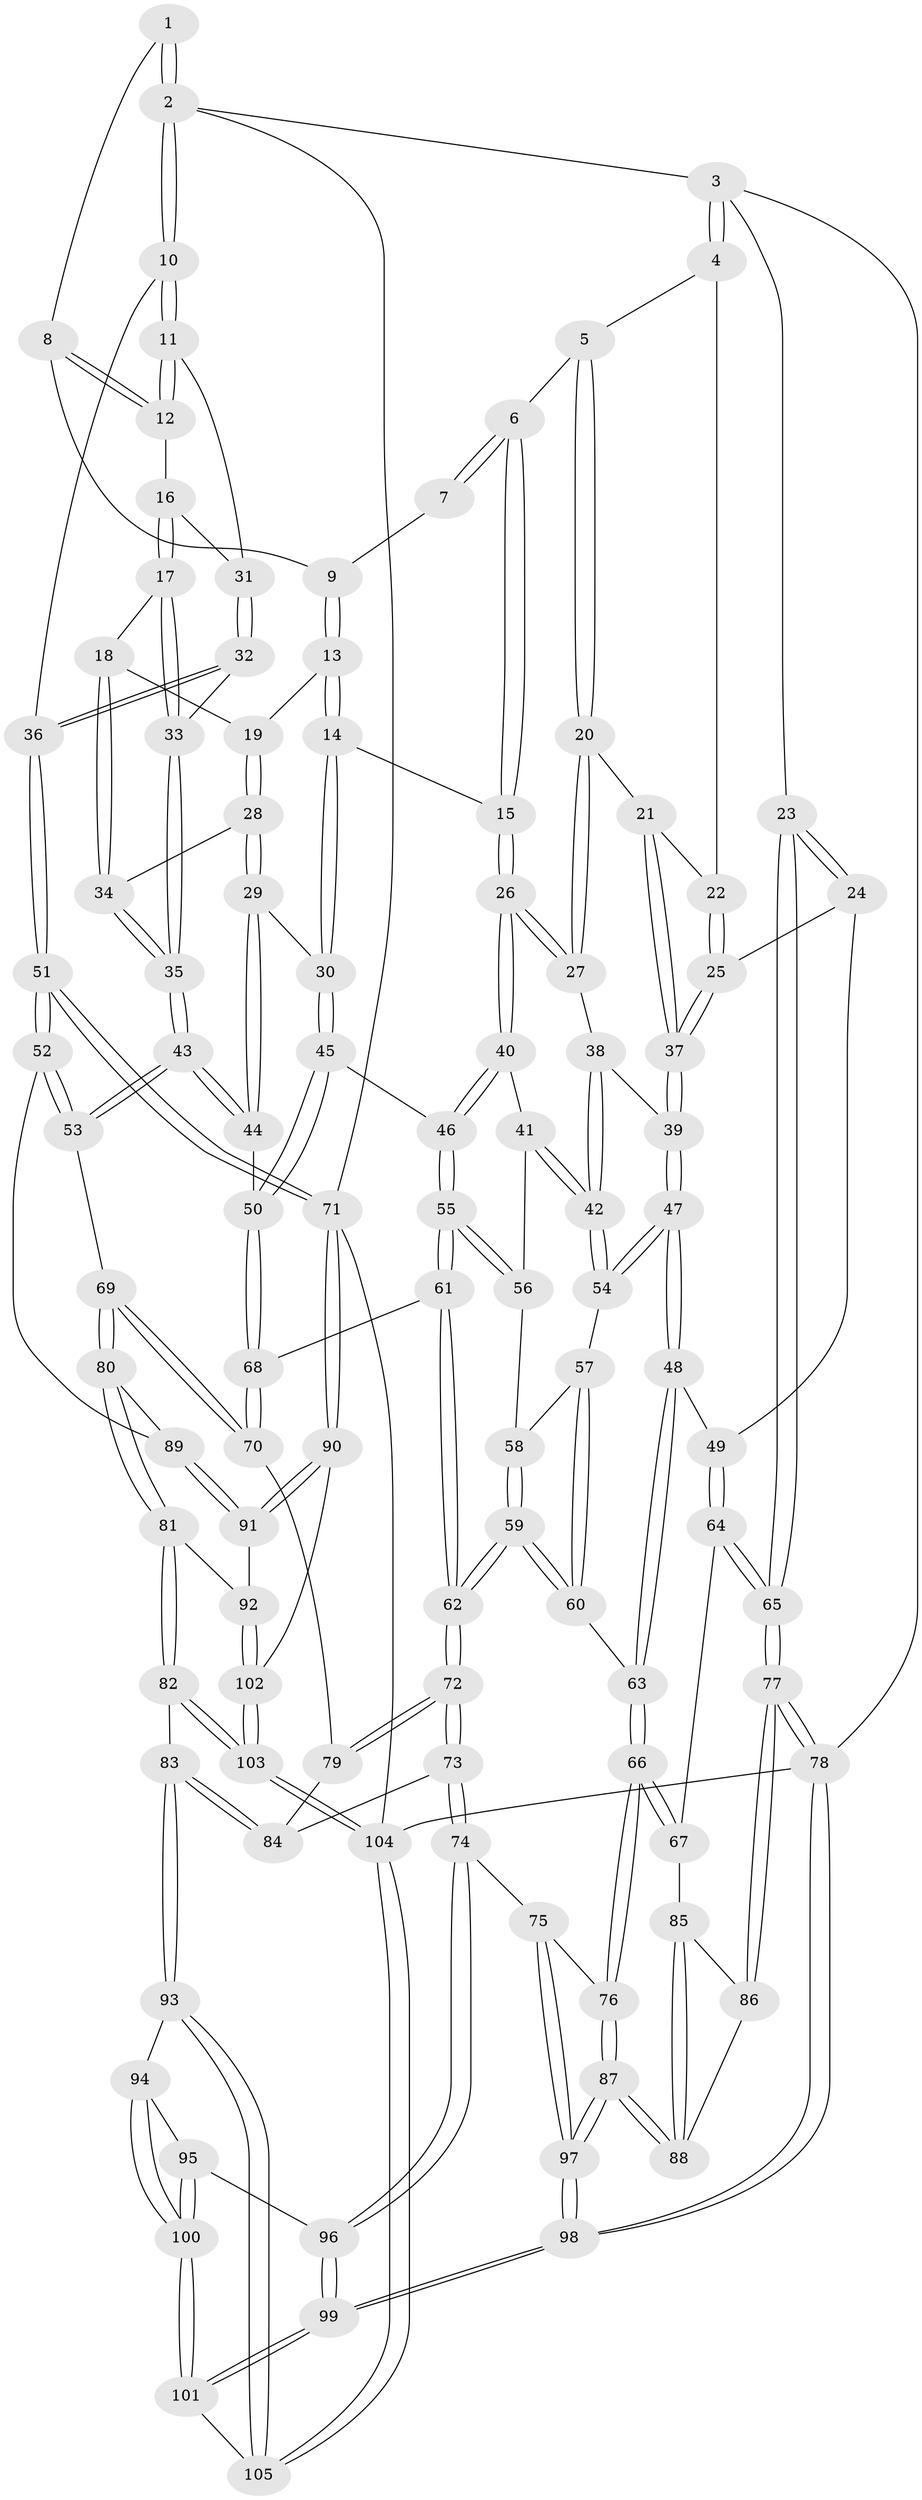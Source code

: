 // coarse degree distribution, {2: 0.11904761904761904, 4: 0.40476190476190477, 5: 0.07142857142857142, 3: 0.40476190476190477}
// Generated by graph-tools (version 1.1) at 2025/54/03/04/25 22:54:48]
// undirected, 105 vertices, 259 edges
graph export_dot {
  node [color=gray90,style=filled];
  1 [pos="+1+0"];
  2 [pos="+1+0"];
  3 [pos="+0+0"];
  4 [pos="+0.12095877787146629+0"];
  5 [pos="+0.2546003413393037+0"];
  6 [pos="+0.3540866591927299+0"];
  7 [pos="+0.685788779070841+0"];
  8 [pos="+0.8953339341595061+0.12728682753726472"];
  9 [pos="+0.729182464696475+0.122121241268179"];
  10 [pos="+1+0.23423899290266176"];
  11 [pos="+1+0.22168317279471467"];
  12 [pos="+0.8964576727053601+0.14100010464873766"];
  13 [pos="+0.7175119323287477+0.17562760621781048"];
  14 [pos="+0.6027369034707146+0.2502685355439185"];
  15 [pos="+0.4140953271723017+0.16732489472915194"];
  16 [pos="+0.868798749326632+0.22183407266910987"];
  17 [pos="+0.8482784603796126+0.23643088956845454"];
  18 [pos="+0.8348659237610154+0.23957973464739263"];
  19 [pos="+0.7899524662334821+0.22551192740120407"];
  20 [pos="+0.18033522035704316+0.27682917311363897"];
  21 [pos="+0.15761029853637792+0.2843903524645606"];
  22 [pos="+0.11210050015561712+0"];
  23 [pos="+0+0.3347833157903519"];
  24 [pos="+0.023315754411851436+0.3126193755533894"];
  25 [pos="+0.05005556846496087+0.30605056453391477"];
  26 [pos="+0.40112214818554887+0.19946895161412403"];
  27 [pos="+0.3107207267045371+0.2514430974508055"];
  28 [pos="+0.7246995587306444+0.3330782344905154"];
  29 [pos="+0.7050627887429598+0.34753685008743934"];
  30 [pos="+0.619746432921592+0.28951345658049304"];
  31 [pos="+0.9396806620605029+0.25259302074890455"];
  32 [pos="+0.9455776956833779+0.36800166543558266"];
  33 [pos="+0.9186613107008573+0.3817316541469768"];
  34 [pos="+0.8131839001351792+0.30780358101632416"];
  35 [pos="+0.8534517878881577+0.4546475688311811"];
  36 [pos="+1+0.3378655977557177"];
  37 [pos="+0.11926656709771362+0.33075864300193253"];
  38 [pos="+0.2912353356918808+0.27629176038082914"];
  39 [pos="+0.14722719967833853+0.3804111380124034"];
  40 [pos="+0.4001872499061751+0.37587100567704834"];
  41 [pos="+0.3402491484980006+0.4135536026113774"];
  42 [pos="+0.20722053262259196+0.43056466705850044"];
  43 [pos="+0.8385172551881509+0.48475321738661237"];
  44 [pos="+0.7476042105266404+0.43939771495989105"];
  45 [pos="+0.5568548386650524+0.4751180819471144"];
  46 [pos="+0.4356866354808103+0.4212440196535991"];
  47 [pos="+0.1703583044436992+0.4428736427054554"];
  48 [pos="+0.16783276261120308+0.44777356702418725"];
  49 [pos="+0.059767539020040665+0.4918165039565596"];
  50 [pos="+0.5728019005381879+0.4996747342821713"];
  51 [pos="+1+0.6342396032708099"];
  52 [pos="+1+0.623186142004532"];
  53 [pos="+0.8428732026067325+0.49910550220776484"];
  54 [pos="+0.18533113466354725+0.4394808102770131"];
  55 [pos="+0.38669455532438496+0.5726758758227841"];
  56 [pos="+0.3225712573466027+0.48765160181719375"];
  57 [pos="+0.2756935546937219+0.4945125917058396"];
  58 [pos="+0.3048395458838249+0.5020609576549457"];
  59 [pos="+0.28234865637182344+0.588386644439728"];
  60 [pos="+0.26633018310933726+0.583948333613925"];
  61 [pos="+0.3857107089881545+0.5976021409933148"];
  62 [pos="+0.3578574718722105+0.6365445927189239"];
  63 [pos="+0.20638054923199675+0.571920355834356"];
  64 [pos="+0.020736361124348984+0.5164954923751577"];
  65 [pos="+0+0.4886169843392372"];
  66 [pos="+0.1424805731249925+0.6526953868639869"];
  67 [pos="+0.0938632570895678+0.647299093019808"];
  68 [pos="+0.5726942732844879+0.5593237232006767"];
  69 [pos="+0.7548849532564184+0.6335938943958487"];
  70 [pos="+0.5874644845437365+0.5896473495915929"];
  71 [pos="+1+0.8302989019613517"];
  72 [pos="+0.36253752321938293+0.6971530239290575"];
  73 [pos="+0.356889244582276+0.7282912266802634"];
  74 [pos="+0.34288463193917934+0.7582000628039544"];
  75 [pos="+0.3383433320111308+0.7588671916987905"];
  76 [pos="+0.20378725481360774+0.7490529747945823"];
  77 [pos="+0+0.7193853416536793"];
  78 [pos="+0+1"];
  79 [pos="+0.5686850172453196+0.6439896204992251"];
  80 [pos="+0.7693655631694394+0.7116398788539585"];
  81 [pos="+0.7611360221248575+0.727457695915638"];
  82 [pos="+0.6833635307936016+0.8138776310923912"];
  83 [pos="+0.6026133993000872+0.8008940533469705"];
  84 [pos="+0.5714886839570708+0.7362189656480195"];
  85 [pos="+0.08167638539058869+0.6573284927646803"];
  86 [pos="+0+0.7182525782157506"];
  87 [pos="+0.11092259044936006+0.8557541173534173"];
  88 [pos="+0.07120487573361649+0.8024883853724527"];
  89 [pos="+0.8980123616322254+0.730296573233683"];
  90 [pos="+1+0.871674556207459"];
  91 [pos="+0.9079743965039782+0.8141573644844169"];
  92 [pos="+0.8670846569554542+0.8658238932733348"];
  93 [pos="+0.5348107162934254+0.8563099976957383"];
  94 [pos="+0.4983157281137689+0.8568656457310047"];
  95 [pos="+0.40197712040118455+0.8242261607673916"];
  96 [pos="+0.3676326568800795+0.8022695957982363"];
  97 [pos="+0.06960940411268764+1"];
  98 [pos="+0.008561095426537386+1"];
  99 [pos="+0.22507113533390397+1"];
  100 [pos="+0.42530335755649035+1"];
  101 [pos="+0.3977220093712412+1"];
  102 [pos="+0.841150573322815+0.9892718930887219"];
  103 [pos="+0.783637938915905+1"];
  104 [pos="+0.7491351811936393+1"];
  105 [pos="+0.6119443689951555+1"];
  1 -- 2;
  1 -- 2;
  1 -- 8;
  2 -- 3;
  2 -- 10;
  2 -- 10;
  2 -- 71;
  3 -- 4;
  3 -- 4;
  3 -- 23;
  3 -- 78;
  4 -- 5;
  4 -- 22;
  5 -- 6;
  5 -- 20;
  5 -- 20;
  6 -- 7;
  6 -- 7;
  6 -- 15;
  6 -- 15;
  7 -- 9;
  8 -- 9;
  8 -- 12;
  8 -- 12;
  9 -- 13;
  9 -- 13;
  10 -- 11;
  10 -- 11;
  10 -- 36;
  11 -- 12;
  11 -- 12;
  11 -- 31;
  12 -- 16;
  13 -- 14;
  13 -- 14;
  13 -- 19;
  14 -- 15;
  14 -- 30;
  14 -- 30;
  15 -- 26;
  15 -- 26;
  16 -- 17;
  16 -- 17;
  16 -- 31;
  17 -- 18;
  17 -- 33;
  17 -- 33;
  18 -- 19;
  18 -- 34;
  18 -- 34;
  19 -- 28;
  19 -- 28;
  20 -- 21;
  20 -- 27;
  20 -- 27;
  21 -- 22;
  21 -- 37;
  21 -- 37;
  22 -- 25;
  22 -- 25;
  23 -- 24;
  23 -- 24;
  23 -- 65;
  23 -- 65;
  24 -- 25;
  24 -- 49;
  25 -- 37;
  25 -- 37;
  26 -- 27;
  26 -- 27;
  26 -- 40;
  26 -- 40;
  27 -- 38;
  28 -- 29;
  28 -- 29;
  28 -- 34;
  29 -- 30;
  29 -- 44;
  29 -- 44;
  30 -- 45;
  30 -- 45;
  31 -- 32;
  31 -- 32;
  32 -- 33;
  32 -- 36;
  32 -- 36;
  33 -- 35;
  33 -- 35;
  34 -- 35;
  34 -- 35;
  35 -- 43;
  35 -- 43;
  36 -- 51;
  36 -- 51;
  37 -- 39;
  37 -- 39;
  38 -- 39;
  38 -- 42;
  38 -- 42;
  39 -- 47;
  39 -- 47;
  40 -- 41;
  40 -- 46;
  40 -- 46;
  41 -- 42;
  41 -- 42;
  41 -- 56;
  42 -- 54;
  42 -- 54;
  43 -- 44;
  43 -- 44;
  43 -- 53;
  43 -- 53;
  44 -- 50;
  45 -- 46;
  45 -- 50;
  45 -- 50;
  46 -- 55;
  46 -- 55;
  47 -- 48;
  47 -- 48;
  47 -- 54;
  47 -- 54;
  48 -- 49;
  48 -- 63;
  48 -- 63;
  49 -- 64;
  49 -- 64;
  50 -- 68;
  50 -- 68;
  51 -- 52;
  51 -- 52;
  51 -- 71;
  51 -- 71;
  52 -- 53;
  52 -- 53;
  52 -- 89;
  53 -- 69;
  54 -- 57;
  55 -- 56;
  55 -- 56;
  55 -- 61;
  55 -- 61;
  56 -- 58;
  57 -- 58;
  57 -- 60;
  57 -- 60;
  58 -- 59;
  58 -- 59;
  59 -- 60;
  59 -- 60;
  59 -- 62;
  59 -- 62;
  60 -- 63;
  61 -- 62;
  61 -- 62;
  61 -- 68;
  62 -- 72;
  62 -- 72;
  63 -- 66;
  63 -- 66;
  64 -- 65;
  64 -- 65;
  64 -- 67;
  65 -- 77;
  65 -- 77;
  66 -- 67;
  66 -- 67;
  66 -- 76;
  66 -- 76;
  67 -- 85;
  68 -- 70;
  68 -- 70;
  69 -- 70;
  69 -- 70;
  69 -- 80;
  69 -- 80;
  70 -- 79;
  71 -- 90;
  71 -- 90;
  71 -- 104;
  72 -- 73;
  72 -- 73;
  72 -- 79;
  72 -- 79;
  73 -- 74;
  73 -- 74;
  73 -- 84;
  74 -- 75;
  74 -- 96;
  74 -- 96;
  75 -- 76;
  75 -- 97;
  75 -- 97;
  76 -- 87;
  76 -- 87;
  77 -- 78;
  77 -- 78;
  77 -- 86;
  77 -- 86;
  78 -- 98;
  78 -- 98;
  78 -- 104;
  79 -- 84;
  80 -- 81;
  80 -- 81;
  80 -- 89;
  81 -- 82;
  81 -- 82;
  81 -- 92;
  82 -- 83;
  82 -- 103;
  82 -- 103;
  83 -- 84;
  83 -- 84;
  83 -- 93;
  83 -- 93;
  85 -- 86;
  85 -- 88;
  85 -- 88;
  86 -- 88;
  87 -- 88;
  87 -- 88;
  87 -- 97;
  87 -- 97;
  89 -- 91;
  89 -- 91;
  90 -- 91;
  90 -- 91;
  90 -- 102;
  91 -- 92;
  92 -- 102;
  92 -- 102;
  93 -- 94;
  93 -- 105;
  93 -- 105;
  94 -- 95;
  94 -- 100;
  94 -- 100;
  95 -- 96;
  95 -- 100;
  95 -- 100;
  96 -- 99;
  96 -- 99;
  97 -- 98;
  97 -- 98;
  98 -- 99;
  98 -- 99;
  99 -- 101;
  99 -- 101;
  100 -- 101;
  100 -- 101;
  101 -- 105;
  102 -- 103;
  102 -- 103;
  103 -- 104;
  103 -- 104;
  104 -- 105;
  104 -- 105;
}
